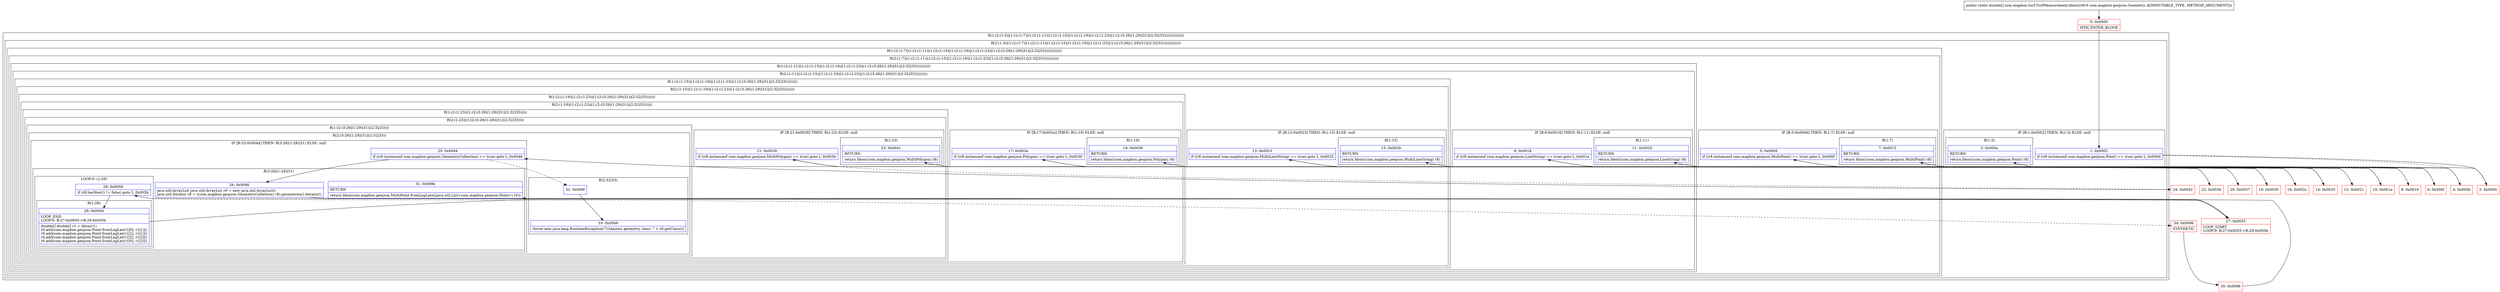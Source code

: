 digraph "CFG forcom.mapbox.turf.TurfMeasurement.bbox(Lcom\/mapbox\/geojson\/Geometry;)[D" {
subgraph cluster_Region_362301177 {
label = "R(1:(2:(1:3)|(1:(2:(1:7)|(1:(2:(1:11)|(1:(2:(1:15)|(1:(2:(1:19)|(1:(2:(1:23)|(1:(2:(3:26|(1:29)|31)|(2:32|33)))))))))))))))";
node [shape=record,color=blue];
subgraph cluster_Region_1681154592 {
label = "R(2:(1:3)|(1:(2:(1:7)|(1:(2:(1:11)|(1:(2:(1:15)|(1:(2:(1:19)|(1:(2:(1:23)|(1:(2:(3:26|(1:29)|31)|(2:32|33))))))))))))))";
node [shape=record,color=blue];
subgraph cluster_IfRegion_1697009233 {
label = "IF [B:1:0x0002] THEN: R(1:3) ELSE: null";
node [shape=record,color=blue];
Node_1 [shape=record,label="{1\:\ 0x0002|if ((r8 instanceof com.mapbox.geojson.Point) == true) goto L_0x0004\l}"];
subgraph cluster_Region_752375638 {
label = "R(1:3)";
node [shape=record,color=blue];
Node_3 [shape=record,label="{3\:\ 0x000a|RETURN\l|return bbox((com.mapbox.geojson.Point) r8)\l}"];
}
}
subgraph cluster_Region_2074108858 {
label = "R(1:(2:(1:7)|(1:(2:(1:11)|(1:(2:(1:15)|(1:(2:(1:19)|(1:(2:(1:23)|(1:(2:(3:26|(1:29)|31)|(2:32|33)))))))))))))";
node [shape=record,color=blue];
subgraph cluster_Region_1010969484 {
label = "R(2:(1:7)|(1:(2:(1:11)|(1:(2:(1:15)|(1:(2:(1:19)|(1:(2:(1:23)|(1:(2:(3:26|(1:29)|31)|(2:32|33))))))))))))";
node [shape=record,color=blue];
subgraph cluster_IfRegion_1807855251 {
label = "IF [B:5:0x000d] THEN: R(1:7) ELSE: null";
node [shape=record,color=blue];
Node_5 [shape=record,label="{5\:\ 0x000d|if ((r8 instanceof com.mapbox.geojson.MultiPoint) == true) goto L_0x000f\l}"];
subgraph cluster_Region_97330778 {
label = "R(1:7)";
node [shape=record,color=blue];
Node_7 [shape=record,label="{7\:\ 0x0015|RETURN\l|return bbox((com.mapbox.geojson.MultiPoint) r8)\l}"];
}
}
subgraph cluster_Region_2097686762 {
label = "R(1:(2:(1:11)|(1:(2:(1:15)|(1:(2:(1:19)|(1:(2:(1:23)|(1:(2:(3:26|(1:29)|31)|(2:32|33)))))))))))";
node [shape=record,color=blue];
subgraph cluster_Region_1354461836 {
label = "R(2:(1:11)|(1:(2:(1:15)|(1:(2:(1:19)|(1:(2:(1:23)|(1:(2:(3:26|(1:29)|31)|(2:32|33))))))))))";
node [shape=record,color=blue];
subgraph cluster_IfRegion_912845630 {
label = "IF [B:9:0x0018] THEN: R(1:11) ELSE: null";
node [shape=record,color=blue];
Node_9 [shape=record,label="{9\:\ 0x0018|if ((r8 instanceof com.mapbox.geojson.LineString) == true) goto L_0x001a\l}"];
subgraph cluster_Region_1526461535 {
label = "R(1:11)";
node [shape=record,color=blue];
Node_11 [shape=record,label="{11\:\ 0x0020|RETURN\l|return bbox((com.mapbox.geojson.LineString) r8)\l}"];
}
}
subgraph cluster_Region_1720244370 {
label = "R(1:(2:(1:15)|(1:(2:(1:19)|(1:(2:(1:23)|(1:(2:(3:26|(1:29)|31)|(2:32|33)))))))))";
node [shape=record,color=blue];
subgraph cluster_Region_1840052701 {
label = "R(2:(1:15)|(1:(2:(1:19)|(1:(2:(1:23)|(1:(2:(3:26|(1:29)|31)|(2:32|33))))))))";
node [shape=record,color=blue];
subgraph cluster_IfRegion_476892749 {
label = "IF [B:13:0x0023] THEN: R(1:15) ELSE: null";
node [shape=record,color=blue];
Node_13 [shape=record,label="{13\:\ 0x0023|if ((r8 instanceof com.mapbox.geojson.MultiLineString) == true) goto L_0x0025\l}"];
subgraph cluster_Region_422615187 {
label = "R(1:15)";
node [shape=record,color=blue];
Node_15 [shape=record,label="{15\:\ 0x002b|RETURN\l|return bbox((com.mapbox.geojson.MultiLineString) r8)\l}"];
}
}
subgraph cluster_Region_970760047 {
label = "R(1:(2:(1:19)|(1:(2:(1:23)|(1:(2:(3:26|(1:29)|31)|(2:32|33)))))))";
node [shape=record,color=blue];
subgraph cluster_Region_859110296 {
label = "R(2:(1:19)|(1:(2:(1:23)|(1:(2:(3:26|(1:29)|31)|(2:32|33))))))";
node [shape=record,color=blue];
subgraph cluster_IfRegion_1229997333 {
label = "IF [B:17:0x002e] THEN: R(1:19) ELSE: null";
node [shape=record,color=blue];
Node_17 [shape=record,label="{17\:\ 0x002e|if ((r8 instanceof com.mapbox.geojson.Polygon) == true) goto L_0x0030\l}"];
subgraph cluster_Region_1413068972 {
label = "R(1:19)";
node [shape=record,color=blue];
Node_19 [shape=record,label="{19\:\ 0x0036|RETURN\l|return bbox((com.mapbox.geojson.Polygon) r8)\l}"];
}
}
subgraph cluster_Region_155411107 {
label = "R(1:(2:(1:23)|(1:(2:(3:26|(1:29)|31)|(2:32|33)))))";
node [shape=record,color=blue];
subgraph cluster_Region_490709032 {
label = "R(2:(1:23)|(1:(2:(3:26|(1:29)|31)|(2:32|33))))";
node [shape=record,color=blue];
subgraph cluster_IfRegion_1452029559 {
label = "IF [B:21:0x0039] THEN: R(1:23) ELSE: null";
node [shape=record,color=blue];
Node_21 [shape=record,label="{21\:\ 0x0039|if ((r8 instanceof com.mapbox.geojson.MultiPolygon) == true) goto L_0x003b\l}"];
subgraph cluster_Region_1332283602 {
label = "R(1:23)";
node [shape=record,color=blue];
Node_23 [shape=record,label="{23\:\ 0x0041|RETURN\l|return bbox((com.mapbox.geojson.MultiPolygon) r8)\l}"];
}
}
subgraph cluster_Region_1571634662 {
label = "R(1:(2:(3:26|(1:29)|31)|(2:32|33)))";
node [shape=record,color=blue];
subgraph cluster_Region_1031006363 {
label = "R(2:(3:26|(1:29)|31)|(2:32|33))";
node [shape=record,color=blue];
subgraph cluster_IfRegion_184241868 {
label = "IF [B:25:0x0044] THEN: R(3:26|(1:29)|31) ELSE: null";
node [shape=record,color=blue];
Node_25 [shape=record,label="{25\:\ 0x0044|if ((r8 instanceof com.mapbox.geojson.GeometryCollection) == true) goto L_0x0046\l}"];
subgraph cluster_Region_1357561693 {
label = "R(3:26|(1:29)|31)";
node [shape=record,color=blue];
Node_26 [shape=record,label="{26\:\ 0x0046|java.util.ArrayList java.util.ArrayList r0 = new java.util.ArrayList()\ljava.util.Iterator r8 = ((com.mapbox.geojson.GeometryCollection) r8).geometries().iterator()\l}"];
subgraph cluster_LoopRegion_223607001 {
label = "LOOP:0: (1:29)";
node [shape=record,color=blue];
Node_28 [shape=record,label="{28\:\ 0x0059|if (r8.hasNext() != false) goto L_0x005b\l}"];
subgraph cluster_Region_401144334 {
label = "R(1:29)";
node [shape=record,color=blue];
Node_29 [shape=record,label="{29\:\ 0x005b|LOOP_END\lLOOP:0: B:27:0x0055\-\>B:29:0x005b\l|double[] double[] r1 = bbox(r1)\lr0.add(com.mapbox.geojson.Point.fromLngLat(r1[0], r1[1]))\lr0.add(com.mapbox.geojson.Point.fromLngLat(r1[2], r1[1]))\lr0.add(com.mapbox.geojson.Point.fromLngLat(r1[2], r1[3]))\lr0.add(com.mapbox.geojson.Point.fromLngLat(r1[0], r1[3]))\l}"];
}
}
Node_31 [shape=record,label="{31\:\ 0x009e|RETURN\l|return bbox(com.mapbox.geojson.MultiPoint.fromLngLats((java.util.List\<com.mapbox.geojson.Point\>) r0))\l}"];
}
}
subgraph cluster_Region_958768792 {
label = "R(2:32|33)";
node [shape=record,color=blue];
Node_32 [shape=record,label="{32\:\ 0x009f}"];
Node_33 [shape=record,label="{33\:\ 0x00b9|throw new java.lang.RuntimeException(\"Unknown geometry class: \" + r8.getClass())\l}"];
}
}
}
}
}
}
}
}
}
}
}
}
}
}
}
Node_0 [shape=record,color=red,label="{0\:\ 0x0000|MTH_ENTER_BLOCK\l}"];
Node_2 [shape=record,color=red,label="{2\:\ 0x0004}"];
Node_4 [shape=record,color=red,label="{4\:\ 0x000b}"];
Node_6 [shape=record,color=red,label="{6\:\ 0x000f}"];
Node_8 [shape=record,color=red,label="{8\:\ 0x0016}"];
Node_10 [shape=record,color=red,label="{10\:\ 0x001a}"];
Node_12 [shape=record,color=red,label="{12\:\ 0x0021}"];
Node_14 [shape=record,color=red,label="{14\:\ 0x0025}"];
Node_16 [shape=record,color=red,label="{16\:\ 0x002c}"];
Node_18 [shape=record,color=red,label="{18\:\ 0x0030}"];
Node_20 [shape=record,color=red,label="{20\:\ 0x0037}"];
Node_22 [shape=record,color=red,label="{22\:\ 0x003b}"];
Node_24 [shape=record,color=red,label="{24\:\ 0x0042}"];
Node_27 [shape=record,color=red,label="{27\:\ 0x0055|LOOP_START\lLOOP:0: B:27:0x0055\-\>B:29:0x005b\l}"];
Node_30 [shape=record,color=red,label="{30\:\ 0x0096}"];
Node_34 [shape=record,color=red,label="{34\:\ 0x0096|SYNTHETIC\l}"];
MethodNode[shape=record,label="{public static double[] com.mapbox.turf.TurfMeasurement.bbox((r8v0 com.mapbox.geojson.Geometry A[IMMUTABLE_TYPE, METHOD_ARGUMENT])) }"];
MethodNode -> Node_0;
Node_1 -> Node_2;
Node_1 -> Node_4[style=dashed];
Node_5 -> Node_6;
Node_5 -> Node_8[style=dashed];
Node_9 -> Node_10;
Node_9 -> Node_12[style=dashed];
Node_13 -> Node_14;
Node_13 -> Node_16[style=dashed];
Node_17 -> Node_18;
Node_17 -> Node_20[style=dashed];
Node_21 -> Node_22;
Node_21 -> Node_24[style=dashed];
Node_25 -> Node_26;
Node_25 -> Node_32[style=dashed];
Node_26 -> Node_27;
Node_28 -> Node_29;
Node_28 -> Node_34[style=dashed];
Node_29 -> Node_27;
Node_32 -> Node_33;
Node_0 -> Node_1;
Node_2 -> Node_3;
Node_4 -> Node_5;
Node_6 -> Node_7;
Node_8 -> Node_9;
Node_10 -> Node_11;
Node_12 -> Node_13;
Node_14 -> Node_15;
Node_16 -> Node_17;
Node_18 -> Node_19;
Node_20 -> Node_21;
Node_22 -> Node_23;
Node_24 -> Node_25;
Node_27 -> Node_28;
Node_30 -> Node_31;
Node_34 -> Node_30;
}

